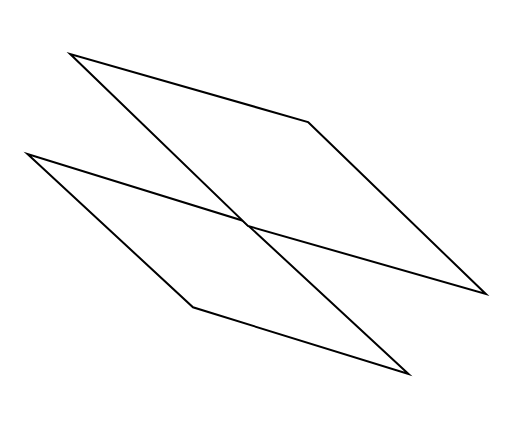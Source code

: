 <mxfile version="24.3.1" type="device">
  <diagram name="Page-1" id="-D_NWYiOotiKDT_LhNer">
    <mxGraphModel dx="1370" dy="759" grid="1" gridSize="10" guides="1" tooltips="1" connect="1" arrows="1" fold="1" page="1" pageScale="1" pageWidth="850" pageHeight="1100" math="0" shadow="0">
      <root>
        <mxCell id="0" />
        <mxCell id="1" parent="0" />
        <mxCell id="FhkU0Bw2MBxrSiQvcxgC-1" value="" style="rhombus;whiteSpace=wrap;html=1;rotation=30;" vertex="1" parent="1">
          <mxGeometry x="270" y="360" width="220" height="50" as="geometry" />
        </mxCell>
        <mxCell id="FhkU0Bw2MBxrSiQvcxgC-2" value="" style="rhombus;whiteSpace=wrap;html=1;rotation=30;" vertex="1" parent="1">
          <mxGeometry x="290" y="310" width="240" height="60" as="geometry" />
        </mxCell>
      </root>
    </mxGraphModel>
  </diagram>
</mxfile>
